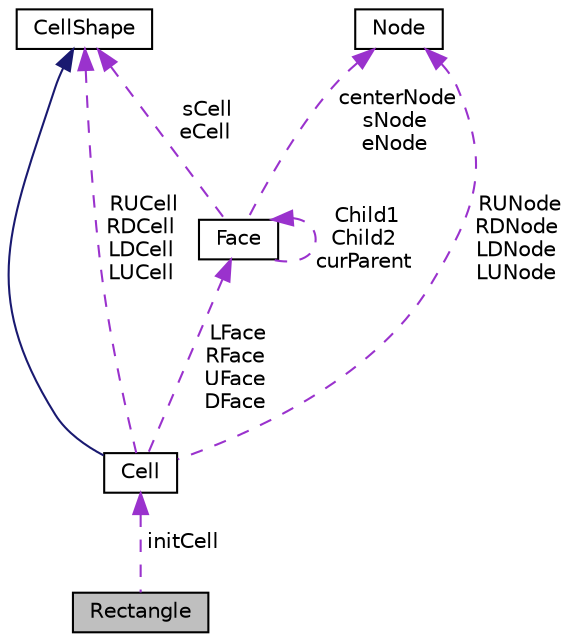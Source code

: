 digraph "Rectangle"
{
  edge [fontname="Helvetica",fontsize="10",labelfontname="Helvetica",labelfontsize="10"];
  node [fontname="Helvetica",fontsize="10",shape=record];
  Node1 [label="Rectangle",height=0.2,width=0.4,color="black", fillcolor="grey75", style="filled", fontcolor="black"];
  Node2 -> Node1 [dir="back",color="darkorchid3",fontsize="10",style="dashed",label=" initCell" ,fontname="Helvetica"];
  Node2 [label="Cell",height=0.2,width=0.4,color="black", fillcolor="white", style="filled",URL="$class_cell.html"];
  Node3 -> Node2 [dir="back",color="midnightblue",fontsize="10",style="solid",fontname="Helvetica"];
  Node3 [label="CellShape",height=0.2,width=0.4,color="black", fillcolor="white", style="filled",URL="$class_cell_shape.html"];
  Node4 -> Node2 [dir="back",color="darkorchid3",fontsize="10",style="dashed",label=" RUNode\nRDNode\nLDNode\nLUNode" ,fontname="Helvetica"];
  Node4 [label="Node",height=0.2,width=0.4,color="black", fillcolor="white", style="filled",URL="$class_node.html"];
  Node5 -> Node2 [dir="back",color="darkorchid3",fontsize="10",style="dashed",label=" LFace\nRFace\nUFace\nDFace" ,fontname="Helvetica"];
  Node5 [label="Face",height=0.2,width=0.4,color="black", fillcolor="white", style="filled",URL="$class_face.html"];
  Node4 -> Node5 [dir="back",color="darkorchid3",fontsize="10",style="dashed",label=" centerNode\nsNode\neNode" ,fontname="Helvetica"];
  Node5 -> Node5 [dir="back",color="darkorchid3",fontsize="10",style="dashed",label=" Child1\nChild2\ncurParent" ,fontname="Helvetica"];
  Node3 -> Node5 [dir="back",color="darkorchid3",fontsize="10",style="dashed",label=" sCell\neCell" ,fontname="Helvetica"];
  Node3 -> Node2 [dir="back",color="darkorchid3",fontsize="10",style="dashed",label=" RUCell\nRDCell\nLDCell\nLUCell" ,fontname="Helvetica"];
}
